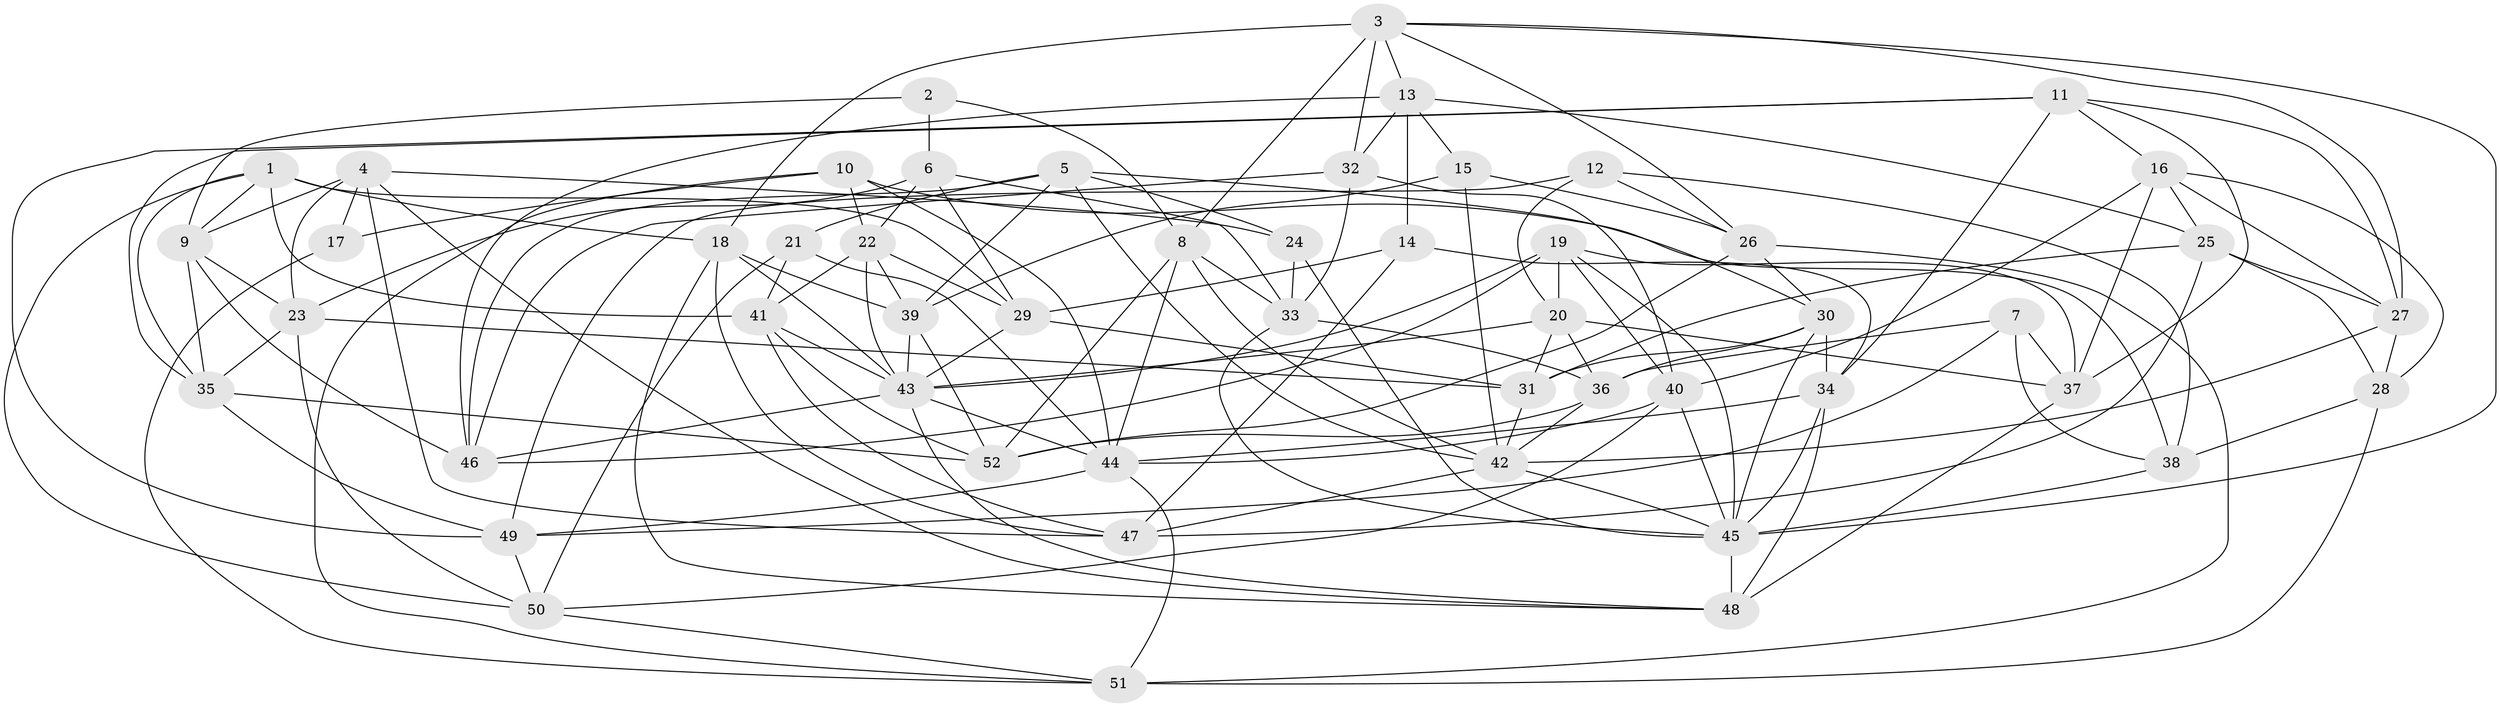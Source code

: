 // original degree distribution, {4: 1.0}
// Generated by graph-tools (version 1.1) at 2025/26/03/09/25 03:26:55]
// undirected, 52 vertices, 151 edges
graph export_dot {
graph [start="1"]
  node [color=gray90,style=filled];
  1;
  2;
  3;
  4;
  5;
  6;
  7;
  8;
  9;
  10;
  11;
  12;
  13;
  14;
  15;
  16;
  17;
  18;
  19;
  20;
  21;
  22;
  23;
  24;
  25;
  26;
  27;
  28;
  29;
  30;
  31;
  32;
  33;
  34;
  35;
  36;
  37;
  38;
  39;
  40;
  41;
  42;
  43;
  44;
  45;
  46;
  47;
  48;
  49;
  50;
  51;
  52;
  1 -- 9 [weight=1.0];
  1 -- 18 [weight=1.0];
  1 -- 29 [weight=1.0];
  1 -- 35 [weight=1.0];
  1 -- 41 [weight=1.0];
  1 -- 50 [weight=1.0];
  2 -- 6 [weight=2.0];
  2 -- 8 [weight=1.0];
  2 -- 9 [weight=1.0];
  3 -- 8 [weight=1.0];
  3 -- 13 [weight=1.0];
  3 -- 18 [weight=1.0];
  3 -- 26 [weight=1.0];
  3 -- 27 [weight=1.0];
  3 -- 32 [weight=2.0];
  3 -- 45 [weight=1.0];
  4 -- 9 [weight=1.0];
  4 -- 17 [weight=1.0];
  4 -- 23 [weight=1.0];
  4 -- 24 [weight=1.0];
  4 -- 47 [weight=1.0];
  4 -- 48 [weight=1.0];
  5 -- 21 [weight=1.0];
  5 -- 24 [weight=1.0];
  5 -- 30 [weight=1.0];
  5 -- 39 [weight=1.0];
  5 -- 42 [weight=1.0];
  5 -- 46 [weight=1.0];
  6 -- 22 [weight=1.0];
  6 -- 23 [weight=1.0];
  6 -- 29 [weight=1.0];
  6 -- 33 [weight=1.0];
  7 -- 36 [weight=1.0];
  7 -- 37 [weight=1.0];
  7 -- 38 [weight=1.0];
  7 -- 49 [weight=1.0];
  8 -- 33 [weight=1.0];
  8 -- 42 [weight=1.0];
  8 -- 44 [weight=1.0];
  8 -- 52 [weight=1.0];
  9 -- 23 [weight=1.0];
  9 -- 35 [weight=1.0];
  9 -- 46 [weight=1.0];
  10 -- 17 [weight=2.0];
  10 -- 22 [weight=1.0];
  10 -- 38 [weight=1.0];
  10 -- 44 [weight=1.0];
  10 -- 51 [weight=1.0];
  11 -- 16 [weight=1.0];
  11 -- 27 [weight=1.0];
  11 -- 34 [weight=1.0];
  11 -- 35 [weight=1.0];
  11 -- 37 [weight=1.0];
  11 -- 49 [weight=1.0];
  12 -- 20 [weight=1.0];
  12 -- 26 [weight=1.0];
  12 -- 38 [weight=1.0];
  12 -- 49 [weight=1.0];
  13 -- 14 [weight=1.0];
  13 -- 15 [weight=1.0];
  13 -- 25 [weight=1.0];
  13 -- 32 [weight=1.0];
  13 -- 46 [weight=1.0];
  14 -- 29 [weight=1.0];
  14 -- 34 [weight=1.0];
  14 -- 47 [weight=1.0];
  15 -- 26 [weight=1.0];
  15 -- 39 [weight=1.0];
  15 -- 42 [weight=1.0];
  16 -- 25 [weight=1.0];
  16 -- 27 [weight=1.0];
  16 -- 28 [weight=1.0];
  16 -- 37 [weight=1.0];
  16 -- 40 [weight=1.0];
  17 -- 51 [weight=1.0];
  18 -- 39 [weight=1.0];
  18 -- 43 [weight=1.0];
  18 -- 47 [weight=1.0];
  18 -- 48 [weight=1.0];
  19 -- 20 [weight=1.0];
  19 -- 37 [weight=1.0];
  19 -- 40 [weight=1.0];
  19 -- 43 [weight=1.0];
  19 -- 45 [weight=1.0];
  19 -- 46 [weight=1.0];
  20 -- 31 [weight=1.0];
  20 -- 36 [weight=1.0];
  20 -- 37 [weight=1.0];
  20 -- 43 [weight=1.0];
  21 -- 41 [weight=1.0];
  21 -- 44 [weight=1.0];
  21 -- 50 [weight=1.0];
  22 -- 29 [weight=1.0];
  22 -- 39 [weight=1.0];
  22 -- 41 [weight=1.0];
  22 -- 43 [weight=1.0];
  23 -- 31 [weight=1.0];
  23 -- 35 [weight=1.0];
  23 -- 50 [weight=1.0];
  24 -- 33 [weight=1.0];
  24 -- 45 [weight=1.0];
  25 -- 27 [weight=1.0];
  25 -- 28 [weight=1.0];
  25 -- 31 [weight=1.0];
  25 -- 47 [weight=1.0];
  26 -- 30 [weight=1.0];
  26 -- 51 [weight=1.0];
  26 -- 52 [weight=1.0];
  27 -- 28 [weight=1.0];
  27 -- 42 [weight=1.0];
  28 -- 38 [weight=2.0];
  28 -- 51 [weight=1.0];
  29 -- 31 [weight=1.0];
  29 -- 43 [weight=1.0];
  30 -- 31 [weight=1.0];
  30 -- 34 [weight=1.0];
  30 -- 36 [weight=1.0];
  30 -- 45 [weight=1.0];
  31 -- 42 [weight=1.0];
  32 -- 33 [weight=1.0];
  32 -- 40 [weight=1.0];
  32 -- 46 [weight=1.0];
  33 -- 36 [weight=1.0];
  33 -- 45 [weight=1.0];
  34 -- 44 [weight=1.0];
  34 -- 45 [weight=1.0];
  34 -- 48 [weight=1.0];
  35 -- 49 [weight=1.0];
  35 -- 52 [weight=1.0];
  36 -- 42 [weight=1.0];
  36 -- 52 [weight=1.0];
  37 -- 48 [weight=1.0];
  38 -- 45 [weight=1.0];
  39 -- 43 [weight=1.0];
  39 -- 52 [weight=1.0];
  40 -- 44 [weight=1.0];
  40 -- 45 [weight=1.0];
  40 -- 50 [weight=1.0];
  41 -- 43 [weight=1.0];
  41 -- 47 [weight=1.0];
  41 -- 52 [weight=1.0];
  42 -- 45 [weight=1.0];
  42 -- 47 [weight=1.0];
  43 -- 44 [weight=1.0];
  43 -- 46 [weight=1.0];
  43 -- 48 [weight=1.0];
  44 -- 49 [weight=1.0];
  44 -- 51 [weight=1.0];
  45 -- 48 [weight=1.0];
  49 -- 50 [weight=1.0];
  50 -- 51 [weight=1.0];
}
